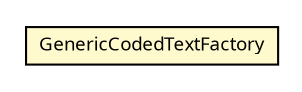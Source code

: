 #!/usr/local/bin/dot
#
# Class diagram 
# Generated by UMLGraph version R5_6 (http://www.umlgraph.org/)
#

digraph G {
	edge [fontname="Trebuchet MS",fontsize=10,labelfontname="Trebuchet MS",labelfontsize=10];
	node [fontname="Trebuchet MS",fontsize=10,shape=plaintext];
	nodesep=0.25;
	ranksep=0.5;
	// se.cambio.cds.model.codedText.dao.GenericCodedTextFactory
	c212136 [label=<<table title="se.cambio.cds.model.codedText.dao.GenericCodedTextFactory" border="0" cellborder="1" cellspacing="0" cellpadding="2" port="p" bgcolor="lemonChiffon" href="./GenericCodedTextFactory.html">
		<tr><td><table border="0" cellspacing="0" cellpadding="1">
<tr><td align="center" balign="center"><font face="Trebuchet MS"> GenericCodedTextFactory </font></td></tr>
		</table></td></tr>
		</table>>, URL="./GenericCodedTextFactory.html", fontname="Trebuchet MS", fontcolor="black", fontsize=9.0];
}

